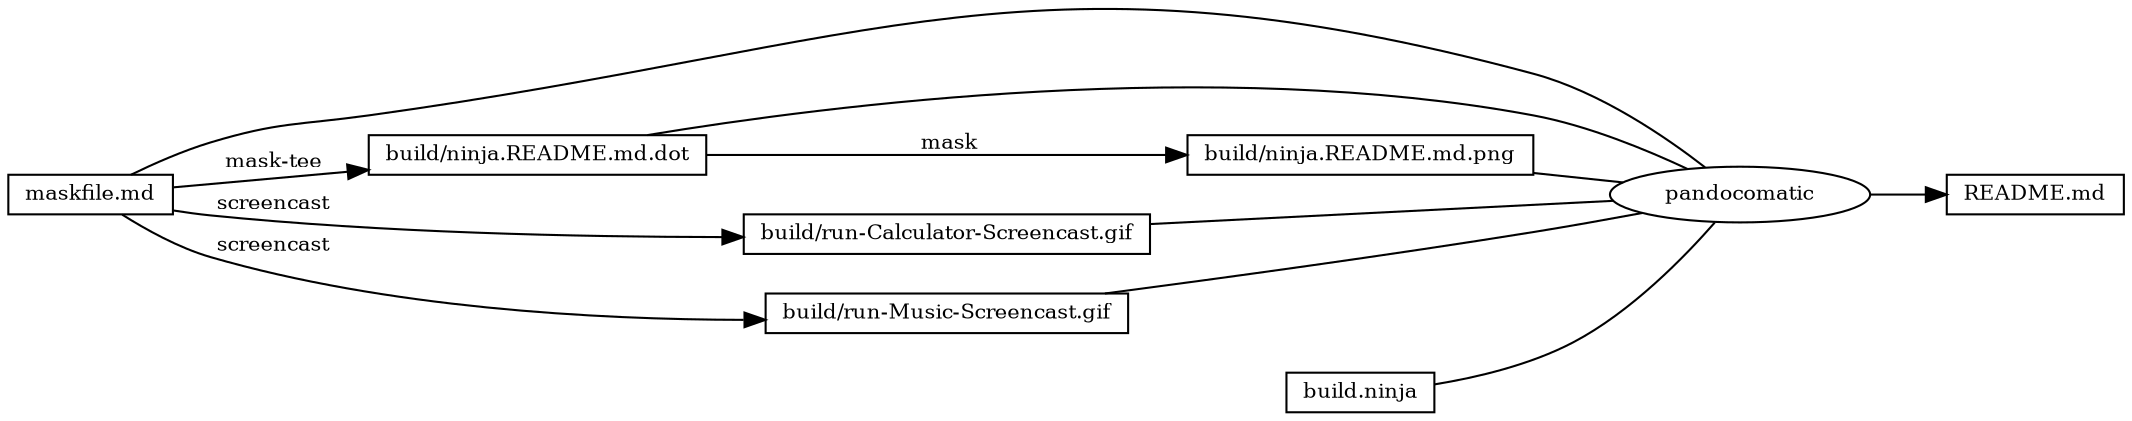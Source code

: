 digraph ninja {
rankdir="LR"
node [fontsize=10, shape=box, height=0.25]
edge [fontsize=10]
"0x7f8eead04830" [label="README.md"]
"0x7f8eead045b0" [label="pandocomatic", shape=ellipse]
"0x7f8eead045b0" -> "0x7f8eead04830"
"0x7f8eeac06540" -> "0x7f8eead045b0" [arrowhead=none]
"0x7f8eead04920" -> "0x7f8eead045b0" [arrowhead=none]
"0x7f8eeac06480" -> "0x7f8eead045b0" [arrowhead=none]
"0x7f8eeac06730" -> "0x7f8eead045b0" [arrowhead=none]
"0x7f8eead042a0" -> "0x7f8eead045b0" [arrowhead=none]
"0x7f8eead044a0" -> "0x7f8eead045b0" [arrowhead=none]
"0x7f8eeac06540" [label="maskfile.md"]
"0x7f8eead04920" [label="build.ninja"]
"0x7f8eeac06480" [label="build/ninja.README.md.dot"]
"0x7f8eeac06540" -> "0x7f8eeac06480" [label=" mask-tee"]
"0x7f8eeac06730" [label="build/ninja.README.md.png"]
"0x7f8eeac06480" -> "0x7f8eeac06730" [label=" mask"]
"0x7f8eead042a0" [label="build/run-Calculator-Screencast.gif"]
"0x7f8eeac06540" -> "0x7f8eead042a0" [label=" screencast"]
"0x7f8eead044a0" [label="build/run-Music-Screencast.gif"]
"0x7f8eeac06540" -> "0x7f8eead044a0" [label=" screencast"]
}
